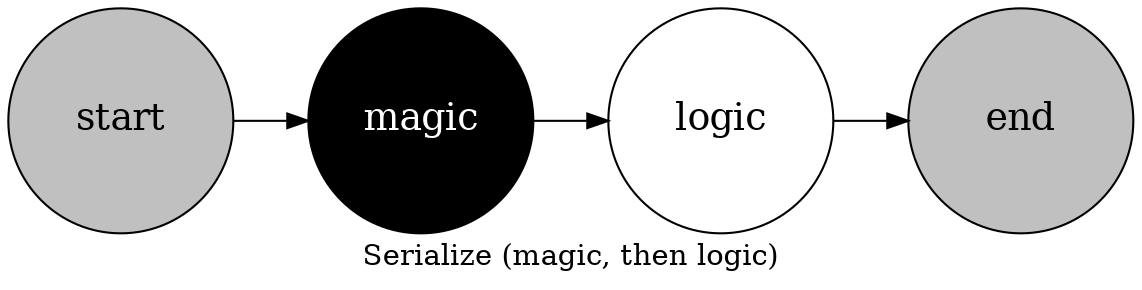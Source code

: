 digraph G {
    rankdir=LR;
    bgcolor=white;
    node [style=filled, shape="circle", fillcolor="gray", fixedsize=true, height=1.5, width=1.5, fontsize=18];
    node [ label="end" ]end;
    node [ fillcolor="black",label="magic", fontcolor="white" ]magic;
    node [ fillcolor="white", label="logic", fontcolor="black" ]logic;
    node [ fillcolor="gray",label="start", fontcolor="black" ]start;
    start -> magic;
    magic -> logic;
    logic -> end;
    label = "Serialize (magic, then logic)";
}
